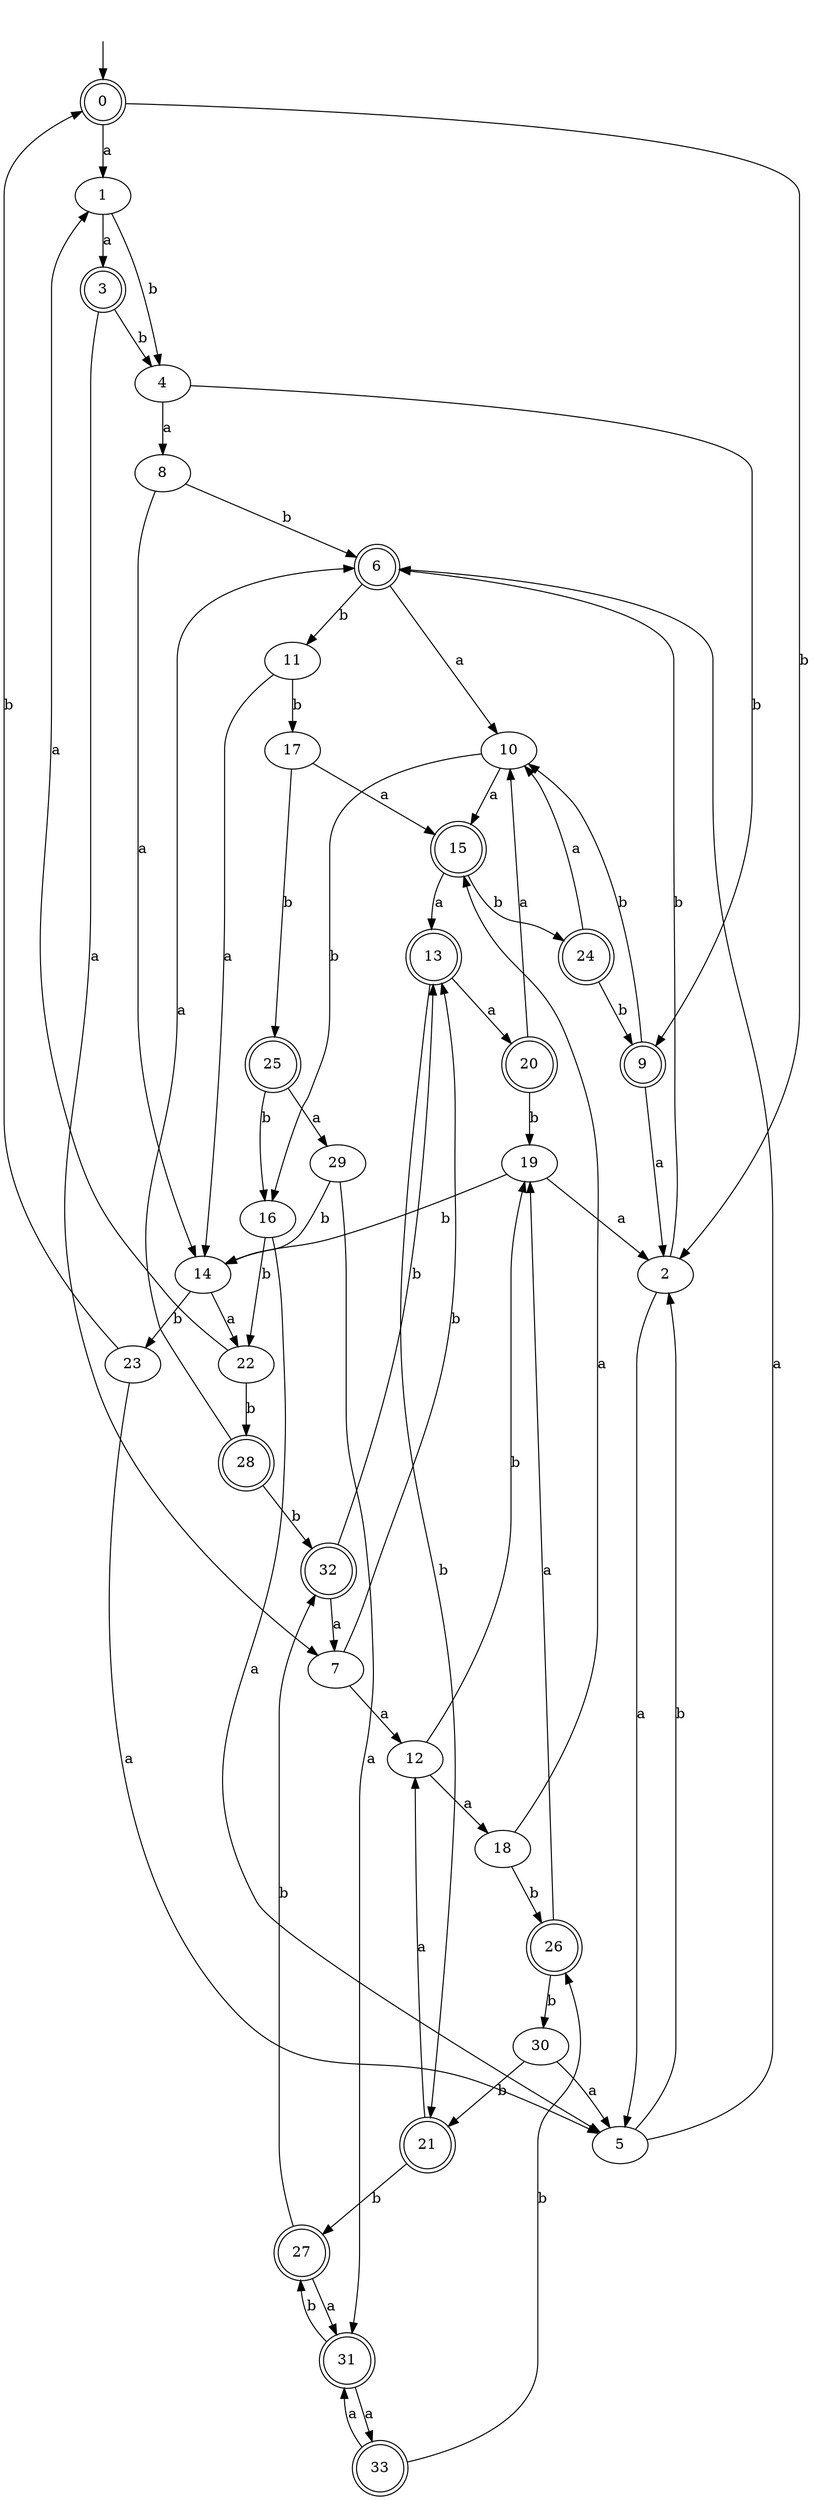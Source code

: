 digraph RandomDFA {
  __start0 [label="", shape=none];
  __start0 -> 0 [label=""];
  0 [shape=circle] [shape=doublecircle]
  0 -> 1 [label="a"]
  0 -> 2 [label="b"]
  1
  1 -> 3 [label="a"]
  1 -> 4 [label="b"]
  2
  2 -> 5 [label="a"]
  2 -> 6 [label="b"]
  3 [shape=doublecircle]
  3 -> 7 [label="a"]
  3 -> 4 [label="b"]
  4
  4 -> 8 [label="a"]
  4 -> 9 [label="b"]
  5
  5 -> 6 [label="a"]
  5 -> 2 [label="b"]
  6 [shape=doublecircle]
  6 -> 10 [label="a"]
  6 -> 11 [label="b"]
  7
  7 -> 12 [label="a"]
  7 -> 13 [label="b"]
  8
  8 -> 14 [label="a"]
  8 -> 6 [label="b"]
  9 [shape=doublecircle]
  9 -> 2 [label="a"]
  9 -> 10 [label="b"]
  10
  10 -> 15 [label="a"]
  10 -> 16 [label="b"]
  11
  11 -> 14 [label="a"]
  11 -> 17 [label="b"]
  12
  12 -> 18 [label="a"]
  12 -> 19 [label="b"]
  13 [shape=doublecircle]
  13 -> 20 [label="a"]
  13 -> 21 [label="b"]
  14
  14 -> 22 [label="a"]
  14 -> 23 [label="b"]
  15 [shape=doublecircle]
  15 -> 13 [label="a"]
  15 -> 24 [label="b"]
  16
  16 -> 5 [label="a"]
  16 -> 22 [label="b"]
  17
  17 -> 15 [label="a"]
  17 -> 25 [label="b"]
  18
  18 -> 15 [label="a"]
  18 -> 26 [label="b"]
  19
  19 -> 2 [label="a"]
  19 -> 14 [label="b"]
  20 [shape=doublecircle]
  20 -> 10 [label="a"]
  20 -> 19 [label="b"]
  21 [shape=doublecircle]
  21 -> 12 [label="a"]
  21 -> 27 [label="b"]
  22
  22 -> 1 [label="a"]
  22 -> 28 [label="b"]
  23
  23 -> 5 [label="a"]
  23 -> 0 [label="b"]
  24 [shape=doublecircle]
  24 -> 10 [label="a"]
  24 -> 9 [label="b"]
  25 [shape=doublecircle]
  25 -> 29 [label="a"]
  25 -> 16 [label="b"]
  26 [shape=doublecircle]
  26 -> 19 [label="a"]
  26 -> 30 [label="b"]
  27 [shape=doublecircle]
  27 -> 31 [label="a"]
  27 -> 32 [label="b"]
  28 [shape=doublecircle]
  28 -> 6 [label="a"]
  28 -> 32 [label="b"]
  29
  29 -> 31 [label="a"]
  29 -> 14 [label="b"]
  30
  30 -> 5 [label="a"]
  30 -> 21 [label="b"]
  31 [shape=doublecircle]
  31 -> 33 [label="a"]
  31 -> 27 [label="b"]
  32 [shape=doublecircle]
  32 -> 7 [label="a"]
  32 -> 13 [label="b"]
  33 [shape=doublecircle]
  33 -> 31 [label="a"]
  33 -> 26 [label="b"]
}
